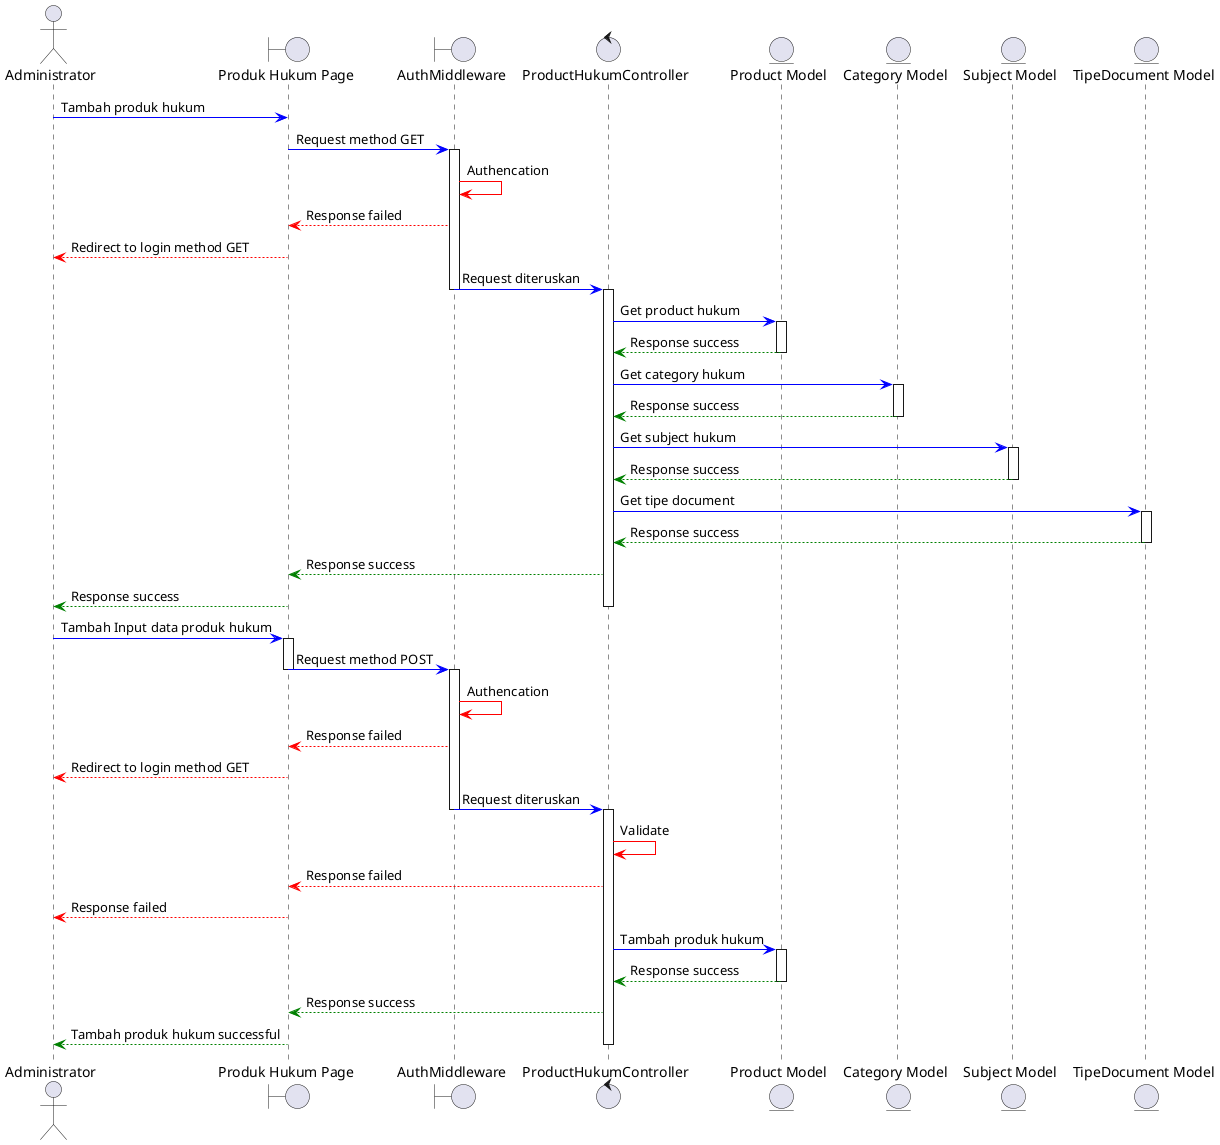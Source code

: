 @startuml

actor "Administrator" as admin
boundary "Produk Hukum Page" as produk
boundary "AuthMiddleware" as middleware
control "ProductHukumController" as controller
entity "Product Model" as modelProduct
entity "Category Model" as modelCategory
entity "Subject Model" as modelSubject
entity "TipeDocument Model" as ModelTipe



admin -[#Blue]> produk : Tambah produk hukum 
produk -[#Blue]> middleware : Request method GET

activate middleware
middleware -[#Red]> middleware : Authencation
middleware -[#Red]-> produk : Response failed
produk -[#Red]-> admin : Redirect to login method GET
middleware -[#Blue]> controller : Request diteruskan
deactivate middleware

activate controller
controller -[#Blue]> modelProduct : Get product hukum
activate modelProduct
modelProduct --[#Green]> controller : Response success
deactivate modelProduct

controller -[#Blue]> modelCategory : Get category hukum
activate modelCategory
modelCategory --[#Green]> controller : Response success
deactivate modelCategory

controller -[#Blue]> modelSubject : Get subject hukum
activate modelSubject
modelSubject --[#Green]> controller : Response success
deactivate modelSubject

controller -[#Blue]> ModelTipe : Get tipe document
activate ModelTipe
ModelTipe --[#Green]> controller : Response success
deactivate ModelTipe

controller --[#Green]> produk : Response success
produk --[#Green]> admin : Response success
deactivate controller

admin -[#Blue]> produk : Tambah Input data produk hukum
activate produk
produk -[#Blue]> middleware : Request method POST
deactivate produk


activate middleware
middleware -[#Red]> middleware : Authencation
middleware -[#Red]-> produk : Response failed
produk -[#Red]-> admin : Redirect to login method GET
middleware -[#Blue]> controller : Request diteruskan
deactivate middleware

activate controller
controller -[#Red]> controller : Validate
controller --[#Red]> produk : Response failed
produk --[#Red]> admin : Response failed
controller -[#Blue]> modelProduct : Tambah produk hukum
activate modelProduct
modelProduct --[#Green]> controller : Response success
deactivate modelProduct
controller --[#Green]> produk : Response success
produk --[#Green]> admin : Tambah produk hukum successful
deactivate controller




@enduml